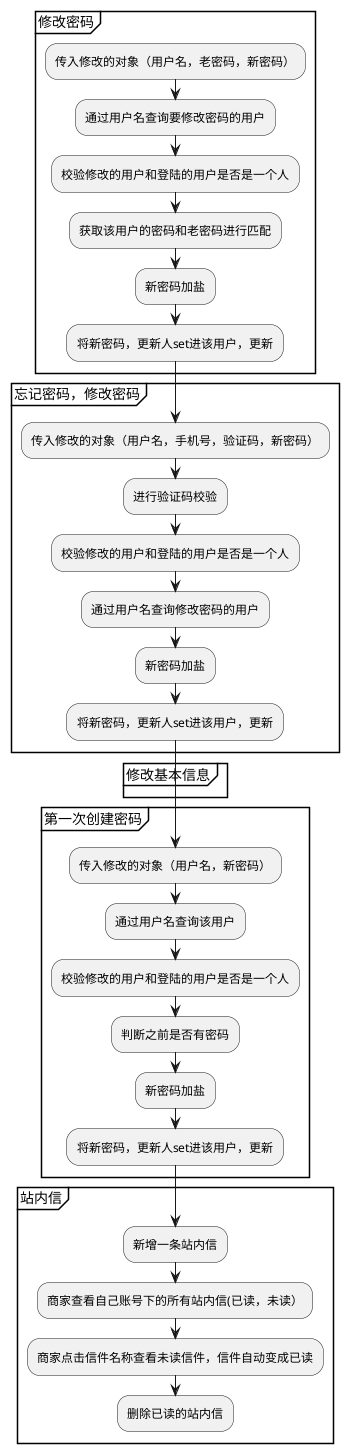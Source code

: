 @startuml



partition 修改密码 {
    :传入修改的对象（用户名，老密码，新密码）;
    :通过用户名查询要修改密码的用户;
    :校验修改的用户和登陆的用户是否是一个人;
    :获取该用户的密码和老密码进行匹配;
    :新密码加盐;
    :将新密码，更新人set进该用户，更新;
}



partition 忘记密码，修改密码 {
    :传入修改的对象（用户名，手机号，验证码，新密码）;
    :进行验证码校验;
    :校验修改的用户和登陆的用户是否是一个人;
    :通过用户名查询修改密码的用户;
    :新密码加盐;
    :将新密码，更新人set进该用户，更新;

}



partition 修改基本信息 {

}



partition 第一次创建密码 {
    :传入修改的对象（用户名，新密码）;
    :通过用户名查询该用户;
    :校验修改的用户和登陆的用户是否是一个人;
    :判断之前是否有密码;
    :新密码加盐;
    :将新密码，更新人set进该用户，更新;
}



partition 站内信 {
    :新增一条站内信;
    :商家查看自己账号下的所有站内信(已读，未读）;
    :商家点击信件名称查看未读信件，信件自动变成已读;
    :删除已读的站内信;
}


@enduml